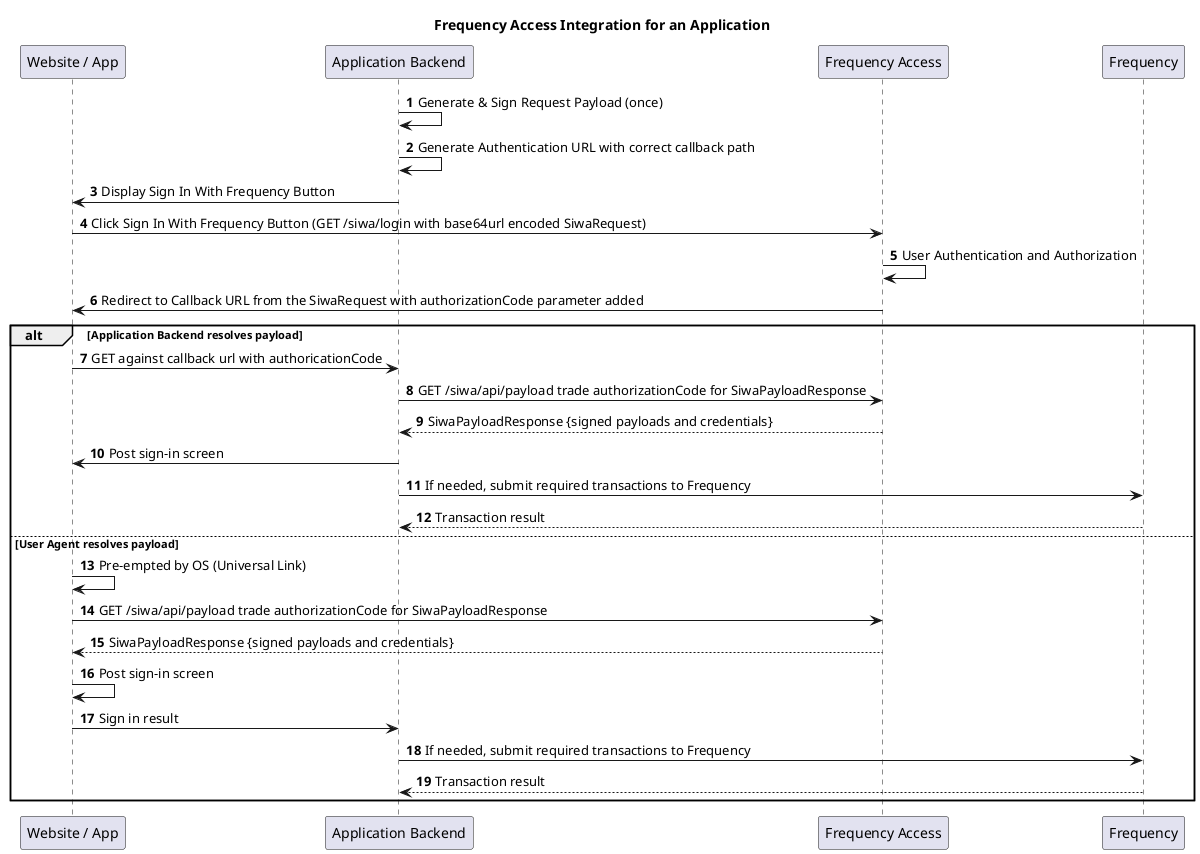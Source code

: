 @startuml
title "Frequency Access Integration for an Application"
participant "Website / App" as ua
participant "Application Backend" as p
participant "Frequency Access" as fa
participant "Frequency" as bc

autonumber
p->p: Generate & Sign Request Payload (once)
p->p: Generate Authentication URL with correct callback path
p->ua: Display Sign In With Frequency Button
ua->fa: Click Sign In With Frequency Button (GET /siwa/login with base64url encoded SiwaRequest)
fa->fa: User Authentication and Authorization
fa->ua: Redirect to Callback URL from the SiwaRequest with authorizationCode parameter added
alt Application Backend resolves payload
    ua->p: GET against callback url with authoricationCode
    p->fa: GET /siwa/api/payload trade authorizationCode for SiwaPayloadResponse
    return SiwaPayloadResponse {signed payloads and credentials}
    p->ua: Post sign-in screen
    p->bc: If needed, submit required transactions to Frequency
    return Transaction result
else User Agent resolves payload
    ua->ua: Pre-empted by OS (Universal Link)
    ua->fa: GET /siwa/api/payload trade authorizationCode for SiwaPayloadResponse
    return SiwaPayloadResponse {signed payloads and credentials}
    ua->ua: Post sign-in screen
    ua->p: Sign in result
    p->bc: If needed, submit required transactions to Frequency
    return Transaction result
end
@enduml
